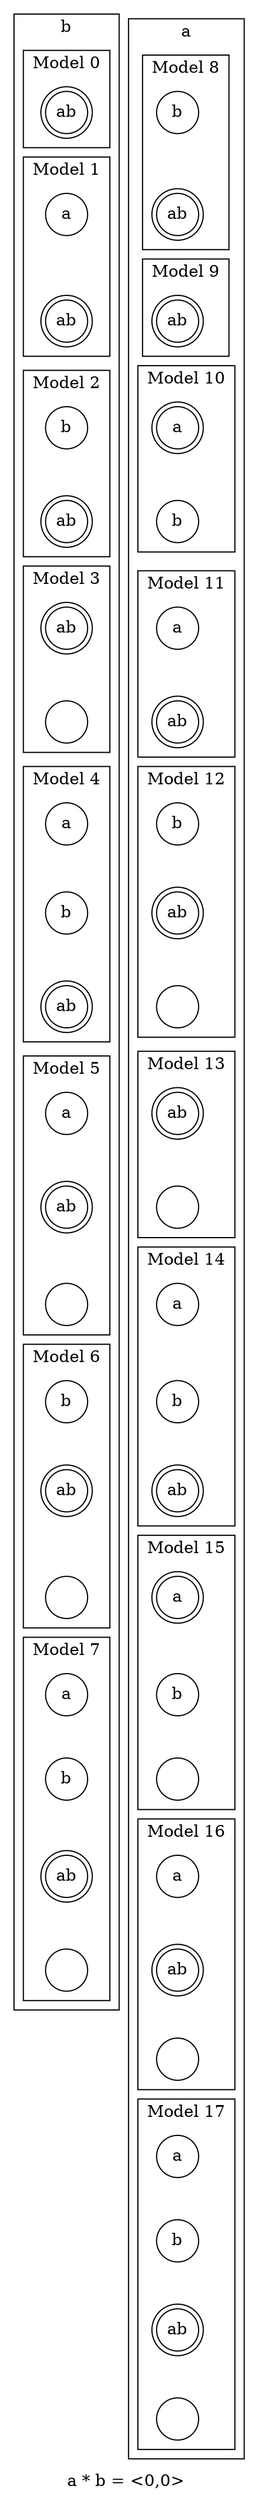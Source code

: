 digraph G {
    label = "a * b = <0,0> "
    node [width=0.5, height=0.5, fixedsize=true]
    subgraph cluster_8 {
        edge [style=invis]
        label="b"
        subgraph cluster_0 {
        label="Model 0"
        node_0 [label="ab", shape=doublecircle]
 }
        subgraph cluster_1 {
        label="Model 1"
        node_1 [label="a", shape=circle]
node_2 [label="ab", shape=doublecircle]
 }
        subgraph cluster_2 {
        label="Model 2"
        node_3 [label="b", shape=circle]
node_4 [label="ab", shape=doublecircle]
 }
        subgraph cluster_3 {
        label="Model 3"
        node_5 [label="ab", shape=doublecircle]
node_6 [label="", shape=circle]
 }
        subgraph cluster_4 {
        label="Model 4"
        node_7 [label="a", shape=circle]
node_8 [label="b", shape=circle]
node_9 [label="ab", shape=doublecircle]
 }
        subgraph cluster_5 {
        label="Model 5"
        node_10 [label="a", shape=circle]
node_11 [label="ab", shape=doublecircle]
node_12 [label="", shape=circle]
 }
        subgraph cluster_6 {
        label="Model 6"
        node_13 [label="b", shape=circle]
node_14 [label="ab", shape=doublecircle]
node_15 [label="", shape=circle]
 }
        subgraph cluster_7 {
        label="Model 7"
        node_16 [label="a", shape=circle]
node_17 [label="b", shape=circle]
node_18 [label="ab", shape=doublecircle]
node_19 [label="", shape=circle]
 }
        node_0->node_1
node_1->node_2
node_2->node_3
node_3->node_4
node_4->node_5
node_5->node_6
node_6->node_7
node_7->node_8
node_8->node_9
node_9->node_10
node_10->node_11
node_11->node_12
node_12->node_13
node_13->node_14
node_14->node_15
node_15->node_16
node_16->node_17
node_17->node_18
node_18->node_19
 }
        subgraph cluster_18 {
        edge [style=invis]
        label="a"
        subgraph cluster_8 {
        label="Model 8"
        node_20 [label="b", shape=circle]
node_21 [label="ab", shape=doublecircle]
 }
        subgraph cluster_9 {
        label="Model 9"
        node_22 [label="ab", shape=doublecircle]
 }
        subgraph cluster_10 {
        label="Model 10"
        node_23 [label="a", shape=doublecircle]
node_24 [label="b", shape=circle]
 }
        subgraph cluster_11 {
        label="Model 11"
        node_25 [label="a", shape=circle]
node_26 [label="ab", shape=doublecircle]
 }
        subgraph cluster_12 {
        label="Model 12"
        node_27 [label="b", shape=circle]
node_28 [label="ab", shape=doublecircle]
node_29 [label="", shape=circle]
 }
        subgraph cluster_13 {
        label="Model 13"
        node_30 [label="ab", shape=doublecircle]
node_31 [label="", shape=circle]
 }
        subgraph cluster_14 {
        label="Model 14"
        node_32 [label="a", shape=circle]
node_33 [label="b", shape=circle]
node_34 [label="ab", shape=doublecircle]
 }
        subgraph cluster_15 {
        label="Model 15"
        node_35 [label="a", shape=doublecircle]
node_36 [label="b", shape=circle]
node_37 [label="", shape=circle]
 }
        subgraph cluster_16 {
        label="Model 16"
        node_38 [label="a", shape=circle]
node_39 [label="ab", shape=doublecircle]
node_40 [label="", shape=circle]
 }
        subgraph cluster_17 {
        label="Model 17"
        node_41 [label="a", shape=circle]
node_42 [label="b", shape=circle]
node_43 [label="ab", shape=doublecircle]
node_44 [label="", shape=circle]
 }
        node_20->node_21
node_21->node_22
node_22->node_23
node_23->node_24
node_24->node_25
node_25->node_26
node_26->node_27
node_27->node_28
node_28->node_29
node_29->node_30
node_30->node_31
node_31->node_32
node_32->node_33
node_33->node_34
node_34->node_35
node_35->node_36
node_36->node_37
node_37->node_38
node_38->node_39
node_39->node_40
node_40->node_41
node_41->node_42
node_42->node_43
node_43->node_44
 }
        
}